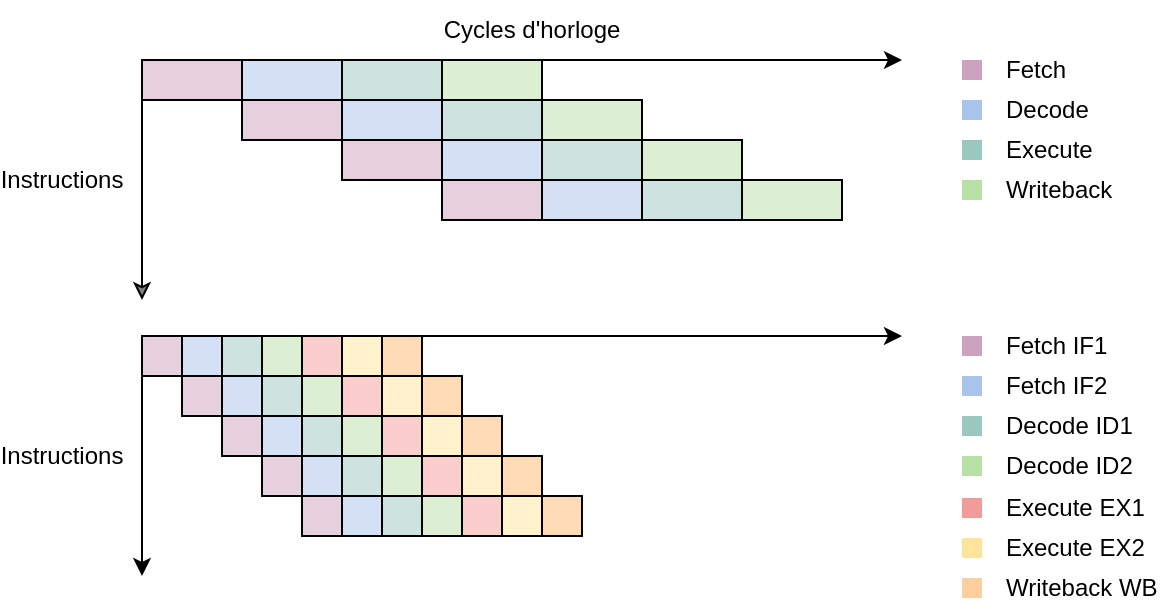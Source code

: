 <mxfile version="24.7.8">
  <diagram name="Page-1" id="uT1DIEnCyaKrTP36LUqn">
    <mxGraphModel dx="811" dy="538" grid="1" gridSize="10" guides="1" tooltips="1" connect="1" arrows="1" fold="1" page="1" pageScale="1" pageWidth="669" pageHeight="323" math="0" shadow="0">
      <root>
        <mxCell id="0" />
        <mxCell id="1" parent="0" />
        <mxCell id="xDlarumvukKODH8n1AbI-1" value="" style="endArrow=classic;html=1;rounded=0;fillOpacity=50;" edge="1" parent="1">
          <mxGeometry width="50" height="50" relative="1" as="geometry">
            <mxPoint x="120" y="40" as="sourcePoint" />
            <mxPoint x="120" y="160" as="targetPoint" />
          </mxGeometry>
        </mxCell>
        <mxCell id="xDlarumvukKODH8n1AbI-2" value="" style="endArrow=classic;html=1;rounded=0;" edge="1" parent="1">
          <mxGeometry width="50" height="50" relative="1" as="geometry">
            <mxPoint x="120" y="40" as="sourcePoint" />
            <mxPoint x="500" y="40" as="targetPoint" />
          </mxGeometry>
        </mxCell>
        <mxCell id="xDlarumvukKODH8n1AbI-3" value="Cycles d&#39;horloge" style="text;strokeColor=none;align=center;fillColor=none;html=1;verticalAlign=middle;whiteSpace=wrap;rounded=0;" vertex="1" parent="1">
          <mxGeometry x="240" y="10" width="150" height="30" as="geometry" />
        </mxCell>
        <mxCell id="xDlarumvukKODH8n1AbI-4" value="Instructions" style="text;strokeColor=none;align=center;fillColor=none;html=1;verticalAlign=middle;whiteSpace=wrap;rounded=0;" vertex="1" parent="1">
          <mxGeometry x="50" y="85" width="60" height="30" as="geometry" />
        </mxCell>
        <mxCell id="xDlarumvukKODH8n1AbI-5" value="" style="rounded=0;whiteSpace=wrap;html=1;fillColor=#CDA2BE;fillOpacity=50;" vertex="1" parent="1">
          <mxGeometry x="120" y="40" width="50" height="20" as="geometry" />
        </mxCell>
        <mxCell id="xDlarumvukKODH8n1AbI-6" value="" style="rounded=0;whiteSpace=wrap;html=1;fillColor=#A9C4EB;fillOpacity=50;" vertex="1" parent="1">
          <mxGeometry x="170" y="40" width="50" height="20" as="geometry" />
        </mxCell>
        <mxCell id="xDlarumvukKODH8n1AbI-7" value="" style="rounded=0;whiteSpace=wrap;html=1;fillColor=#9AC7BF;fillOpacity=50;" vertex="1" parent="1">
          <mxGeometry x="220" y="40" width="50" height="20" as="geometry" />
        </mxCell>
        <mxCell id="xDlarumvukKODH8n1AbI-8" value="" style="rounded=0;whiteSpace=wrap;html=1;fillColor=#B9E0A5;fillOpacity=50;" vertex="1" parent="1">
          <mxGeometry x="270" y="40" width="50" height="20" as="geometry" />
        </mxCell>
        <mxCell id="xDlarumvukKODH8n1AbI-9" value="" style="rounded=0;whiteSpace=wrap;html=1;fillColor=#CDA2BE;fillOpacity=50;" vertex="1" parent="1">
          <mxGeometry x="170" y="60" width="50" height="20" as="geometry" />
        </mxCell>
        <mxCell id="xDlarumvukKODH8n1AbI-10" value="" style="rounded=0;whiteSpace=wrap;html=1;fillColor=#A9C4EB;fillOpacity=50;" vertex="1" parent="1">
          <mxGeometry x="220" y="60" width="50" height="20" as="geometry" />
        </mxCell>
        <mxCell id="xDlarumvukKODH8n1AbI-11" value="" style="rounded=0;whiteSpace=wrap;html=1;fillColor=#9AC7BF;fillOpacity=50;" vertex="1" parent="1">
          <mxGeometry x="270" y="60" width="50" height="20" as="geometry" />
        </mxCell>
        <mxCell id="xDlarumvukKODH8n1AbI-12" value="" style="rounded=0;whiteSpace=wrap;html=1;fillColor=#B9E0A5;fillOpacity=50;" vertex="1" parent="1">
          <mxGeometry x="320" y="60" width="50" height="20" as="geometry" />
        </mxCell>
        <mxCell id="xDlarumvukKODH8n1AbI-13" value="" style="rounded=0;whiteSpace=wrap;html=1;fillColor=#CDA2BE;fillOpacity=50;" vertex="1" parent="1">
          <mxGeometry x="220" y="80" width="50" height="20" as="geometry" />
        </mxCell>
        <mxCell id="xDlarumvukKODH8n1AbI-14" value="" style="rounded=0;whiteSpace=wrap;html=1;fillColor=#A9C4EB;fillOpacity=50;" vertex="1" parent="1">
          <mxGeometry x="270" y="80" width="50" height="20" as="geometry" />
        </mxCell>
        <mxCell id="xDlarumvukKODH8n1AbI-15" value="" style="rounded=0;whiteSpace=wrap;html=1;fillColor=#9AC7BF;fillOpacity=50;" vertex="1" parent="1">
          <mxGeometry x="320" y="80" width="50" height="20" as="geometry" />
        </mxCell>
        <mxCell id="xDlarumvukKODH8n1AbI-16" value="" style="rounded=0;whiteSpace=wrap;html=1;fillColor=#B9E0A5;fillOpacity=50;" vertex="1" parent="1">
          <mxGeometry x="370" y="80" width="50" height="20" as="geometry" />
        </mxCell>
        <mxCell id="xDlarumvukKODH8n1AbI-17" value="" style="rounded=0;whiteSpace=wrap;html=1;fillColor=#CDA2BE;fillOpacity=50;" vertex="1" parent="1">
          <mxGeometry x="270" y="100" width="50" height="20" as="geometry" />
        </mxCell>
        <mxCell id="xDlarumvukKODH8n1AbI-18" value="" style="rounded=0;whiteSpace=wrap;html=1;fillColor=#A9C4EB;fillOpacity=50;" vertex="1" parent="1">
          <mxGeometry x="320" y="100" width="50" height="20" as="geometry" />
        </mxCell>
        <mxCell id="xDlarumvukKODH8n1AbI-19" value="" style="rounded=0;whiteSpace=wrap;html=1;fillColor=#9AC7BF;fillOpacity=50;" vertex="1" parent="1">
          <mxGeometry x="370" y="100" width="50" height="20" as="geometry" />
        </mxCell>
        <mxCell id="xDlarumvukKODH8n1AbI-20" value="" style="rounded=0;whiteSpace=wrap;html=1;fillColor=#B9E0A5;fillOpacity=50;" vertex="1" parent="1">
          <mxGeometry x="420" y="100" width="50" height="20" as="geometry" />
        </mxCell>
        <mxCell id="xDlarumvukKODH8n1AbI-21" value="" style="rounded=0;whiteSpace=wrap;html=1;fillColor=#CDA2BE;strokeColor=none;" vertex="1" parent="1">
          <mxGeometry x="530" y="40" width="10" height="10" as="geometry" />
        </mxCell>
        <mxCell id="xDlarumvukKODH8n1AbI-22" value="" style="rounded=0;whiteSpace=wrap;html=1;fillColor=#A9C4EB;strokeColor=none;" vertex="1" parent="1">
          <mxGeometry x="530" y="60" width="10" height="10" as="geometry" />
        </mxCell>
        <mxCell id="xDlarumvukKODH8n1AbI-23" value="" style="rounded=0;whiteSpace=wrap;html=1;fillColor=#9AC7BF;strokeColor=none;" vertex="1" parent="1">
          <mxGeometry x="530" y="80" width="10" height="10" as="geometry" />
        </mxCell>
        <mxCell id="xDlarumvukKODH8n1AbI-24" value="" style="rounded=0;whiteSpace=wrap;html=1;fillColor=#B9E0A5;strokeColor=none;" vertex="1" parent="1">
          <mxGeometry x="530" y="100" width="10" height="10" as="geometry" />
        </mxCell>
        <mxCell id="xDlarumvukKODH8n1AbI-25" value="Fetch" style="text;strokeColor=none;align=left;fillColor=none;html=1;verticalAlign=middle;whiteSpace=wrap;rounded=0;" vertex="1" parent="1">
          <mxGeometry x="550" y="35" width="60" height="20" as="geometry" />
        </mxCell>
        <mxCell id="xDlarumvukKODH8n1AbI-26" value="Decode" style="text;strokeColor=none;align=left;fillColor=none;html=1;verticalAlign=middle;whiteSpace=wrap;rounded=0;" vertex="1" parent="1">
          <mxGeometry x="550" y="55" width="60" height="20" as="geometry" />
        </mxCell>
        <mxCell id="xDlarumvukKODH8n1AbI-27" value="Execute" style="text;strokeColor=none;align=left;fillColor=none;html=1;verticalAlign=middle;whiteSpace=wrap;rounded=0;" vertex="1" parent="1">
          <mxGeometry x="550" y="75" width="60" height="20" as="geometry" />
        </mxCell>
        <mxCell id="xDlarumvukKODH8n1AbI-28" value="Writeback" style="text;strokeColor=none;align=left;fillColor=none;html=1;verticalAlign=middle;whiteSpace=wrap;rounded=0;" vertex="1" parent="1">
          <mxGeometry x="550" y="95" width="60" height="20" as="geometry" />
        </mxCell>
        <mxCell id="xDlarumvukKODH8n1AbI-36" value="" style="endArrow=classic;html=1;rounded=0;" edge="1" parent="1">
          <mxGeometry width="50" height="50" relative="1" as="geometry">
            <mxPoint x="120" y="178" as="sourcePoint" />
            <mxPoint x="120" y="298" as="targetPoint" />
          </mxGeometry>
        </mxCell>
        <mxCell id="xDlarumvukKODH8n1AbI-37" value="" style="endArrow=classic;html=1;rounded=0;" edge="1" parent="1">
          <mxGeometry width="50" height="50" relative="1" as="geometry">
            <mxPoint x="120" y="178" as="sourcePoint" />
            <mxPoint x="500" y="178" as="targetPoint" />
          </mxGeometry>
        </mxCell>
        <mxCell id="xDlarumvukKODH8n1AbI-38" value="Instructions" style="text;strokeColor=none;align=center;fillColor=none;html=1;verticalAlign=middle;whiteSpace=wrap;rounded=0;" vertex="1" parent="1">
          <mxGeometry x="50" y="223" width="60" height="30" as="geometry" />
        </mxCell>
        <mxCell id="xDlarumvukKODH8n1AbI-39" value="" style="rounded=0;whiteSpace=wrap;html=1;fillColor=#CDA2BE;fillOpacity=50;" vertex="1" parent="1">
          <mxGeometry x="120" y="178" width="20" height="20" as="geometry" />
        </mxCell>
        <mxCell id="xDlarumvukKODH8n1AbI-40" value="" style="rounded=0;whiteSpace=wrap;html=1;fillColor=#A9C4EB;fillOpacity=50;" vertex="1" parent="1">
          <mxGeometry x="140" y="178" width="20" height="20" as="geometry" />
        </mxCell>
        <mxCell id="xDlarumvukKODH8n1AbI-41" value="" style="rounded=0;whiteSpace=wrap;html=1;fillColor=#9AC7BF;fillOpacity=50;" vertex="1" parent="1">
          <mxGeometry x="160" y="178" width="20" height="20" as="geometry" />
        </mxCell>
        <mxCell id="xDlarumvukKODH8n1AbI-42" value="" style="rounded=0;whiteSpace=wrap;html=1;fillColor=#B9E0A5;fillOpacity=50;" vertex="1" parent="1">
          <mxGeometry x="180" y="178" width="20" height="20" as="geometry" />
        </mxCell>
        <mxCell id="xDlarumvukKODH8n1AbI-55" value="" style="rounded=0;whiteSpace=wrap;html=1;fillColor=#CDA2BE;strokeColor=none;" vertex="1" parent="1">
          <mxGeometry x="530" y="178" width="10" height="10" as="geometry" />
        </mxCell>
        <mxCell id="xDlarumvukKODH8n1AbI-56" value="" style="rounded=0;whiteSpace=wrap;html=1;fillColor=#A9C4EB;strokeColor=none;" vertex="1" parent="1">
          <mxGeometry x="530" y="198" width="10" height="10" as="geometry" />
        </mxCell>
        <mxCell id="xDlarumvukKODH8n1AbI-57" value="" style="rounded=0;whiteSpace=wrap;html=1;fillColor=#9AC7BF;strokeColor=none;" vertex="1" parent="1">
          <mxGeometry x="530" y="218" width="10" height="10" as="geometry" />
        </mxCell>
        <mxCell id="xDlarumvukKODH8n1AbI-58" value="" style="rounded=0;whiteSpace=wrap;html=1;fillColor=#B9E0A5;strokeColor=none;" vertex="1" parent="1">
          <mxGeometry x="530" y="238" width="10" height="10" as="geometry" />
        </mxCell>
        <mxCell id="xDlarumvukKODH8n1AbI-59" value="Fetch IF1" style="text;strokeColor=none;align=left;fillColor=none;html=1;verticalAlign=middle;whiteSpace=wrap;rounded=0;" vertex="1" parent="1">
          <mxGeometry x="550" y="173" width="60" height="20" as="geometry" />
        </mxCell>
        <mxCell id="xDlarumvukKODH8n1AbI-60" value="Fetch IF2" style="text;strokeColor=none;align=left;fillColor=none;html=1;verticalAlign=middle;whiteSpace=wrap;rounded=0;" vertex="1" parent="1">
          <mxGeometry x="550" y="193" width="60" height="20" as="geometry" />
        </mxCell>
        <mxCell id="xDlarumvukKODH8n1AbI-61" value="Decode ID1" style="text;strokeColor=none;align=left;fillColor=none;html=1;verticalAlign=middle;whiteSpace=wrap;rounded=0;" vertex="1" parent="1">
          <mxGeometry x="550" y="213" width="80" height="20" as="geometry" />
        </mxCell>
        <mxCell id="xDlarumvukKODH8n1AbI-62" value="Decode ID2" style="text;strokeColor=none;align=left;fillColor=none;html=1;verticalAlign=middle;whiteSpace=wrap;rounded=0;" vertex="1" parent="1">
          <mxGeometry x="550" y="233" width="80" height="20" as="geometry" />
        </mxCell>
        <mxCell id="xDlarumvukKODH8n1AbI-63" value="" style="rounded=0;whiteSpace=wrap;html=1;fillColor=#F19C99;fillOpacity=50;" vertex="1" parent="1">
          <mxGeometry x="200" y="178" width="20" height="20" as="geometry" />
        </mxCell>
        <mxCell id="xDlarumvukKODH8n1AbI-64" value="" style="rounded=0;whiteSpace=wrap;html=1;fillColor=#FFE599;fillOpacity=50;" vertex="1" parent="1">
          <mxGeometry x="220" y="178" width="20" height="20" as="geometry" />
        </mxCell>
        <mxCell id="xDlarumvukKODH8n1AbI-65" value="" style="rounded=0;whiteSpace=wrap;html=1;fillColor=#FFB570;fillOpacity=50;" vertex="1" parent="1">
          <mxGeometry x="240" y="178" width="20" height="20" as="geometry" />
        </mxCell>
        <mxCell id="xDlarumvukKODH8n1AbI-66" value="" style="rounded=0;whiteSpace=wrap;html=1;fillColor=#CDA2BE;fillOpacity=50;" vertex="1" parent="1">
          <mxGeometry x="140" y="198" width="20" height="20" as="geometry" />
        </mxCell>
        <mxCell id="xDlarumvukKODH8n1AbI-67" value="" style="rounded=0;whiteSpace=wrap;html=1;fillColor=#A9C4EB;fillOpacity=50;" vertex="1" parent="1">
          <mxGeometry x="160" y="198" width="20" height="20" as="geometry" />
        </mxCell>
        <mxCell id="xDlarumvukKODH8n1AbI-68" value="" style="rounded=0;whiteSpace=wrap;html=1;fillColor=#9AC7BF;fillOpacity=50;" vertex="1" parent="1">
          <mxGeometry x="180" y="198" width="20" height="20" as="geometry" />
        </mxCell>
        <mxCell id="xDlarumvukKODH8n1AbI-69" value="" style="rounded=0;whiteSpace=wrap;html=1;fillColor=#B9E0A5;fillOpacity=50;" vertex="1" parent="1">
          <mxGeometry x="200" y="198" width="20" height="20" as="geometry" />
        </mxCell>
        <mxCell id="xDlarumvukKODH8n1AbI-70" value="" style="rounded=0;whiteSpace=wrap;html=1;fillColor=#F19C99;fillOpacity=50;" vertex="1" parent="1">
          <mxGeometry x="220" y="198" width="20" height="20" as="geometry" />
        </mxCell>
        <mxCell id="xDlarumvukKODH8n1AbI-71" value="" style="rounded=0;whiteSpace=wrap;html=1;fillColor=#FFE599;fillOpacity=50;" vertex="1" parent="1">
          <mxGeometry x="240" y="198" width="20" height="20" as="geometry" />
        </mxCell>
        <mxCell id="xDlarumvukKODH8n1AbI-72" value="" style="rounded=0;whiteSpace=wrap;html=1;fillColor=#FFB570;fillOpacity=50;" vertex="1" parent="1">
          <mxGeometry x="260" y="198" width="20" height="20" as="geometry" />
        </mxCell>
        <mxCell id="xDlarumvukKODH8n1AbI-73" value="" style="rounded=0;whiteSpace=wrap;html=1;fillColor=#CDA2BE;fillOpacity=50;" vertex="1" parent="1">
          <mxGeometry x="160" y="218" width="20" height="20" as="geometry" />
        </mxCell>
        <mxCell id="xDlarumvukKODH8n1AbI-74" value="" style="rounded=0;whiteSpace=wrap;html=1;fillColor=#A9C4EB;fillOpacity=50;" vertex="1" parent="1">
          <mxGeometry x="180" y="218" width="20" height="20" as="geometry" />
        </mxCell>
        <mxCell id="xDlarumvukKODH8n1AbI-75" value="" style="rounded=0;whiteSpace=wrap;html=1;fillColor=#9AC7BF;fillOpacity=50;" vertex="1" parent="1">
          <mxGeometry x="200" y="218" width="20" height="20" as="geometry" />
        </mxCell>
        <mxCell id="xDlarumvukKODH8n1AbI-76" value="" style="rounded=0;whiteSpace=wrap;html=1;fillColor=#B9E0A5;fillOpacity=50;" vertex="1" parent="1">
          <mxGeometry x="220" y="218" width="20" height="20" as="geometry" />
        </mxCell>
        <mxCell id="xDlarumvukKODH8n1AbI-77" value="" style="rounded=0;whiteSpace=wrap;html=1;fillColor=#F19C99;fillOpacity=50;" vertex="1" parent="1">
          <mxGeometry x="240" y="218" width="20" height="20" as="geometry" />
        </mxCell>
        <mxCell id="xDlarumvukKODH8n1AbI-78" value="" style="rounded=0;whiteSpace=wrap;html=1;fillColor=#FFE599;fillOpacity=50;" vertex="1" parent="1">
          <mxGeometry x="260" y="218" width="20" height="20" as="geometry" />
        </mxCell>
        <mxCell id="xDlarumvukKODH8n1AbI-79" value="" style="rounded=0;whiteSpace=wrap;html=1;fillColor=#FFB570;fillOpacity=50;" vertex="1" parent="1">
          <mxGeometry x="280" y="218" width="20" height="20" as="geometry" />
        </mxCell>
        <mxCell id="xDlarumvukKODH8n1AbI-80" value="" style="rounded=0;whiteSpace=wrap;html=1;fillColor=#CDA2BE;fillOpacity=50;" vertex="1" parent="1">
          <mxGeometry x="180" y="238" width="20" height="20" as="geometry" />
        </mxCell>
        <mxCell id="xDlarumvukKODH8n1AbI-81" value="" style="rounded=0;whiteSpace=wrap;html=1;fillColor=#A9C4EB;fillOpacity=50;" vertex="1" parent="1">
          <mxGeometry x="200" y="238" width="20" height="20" as="geometry" />
        </mxCell>
        <mxCell id="xDlarumvukKODH8n1AbI-82" value="" style="rounded=0;whiteSpace=wrap;html=1;fillColor=#9AC7BF;fillOpacity=50;" vertex="1" parent="1">
          <mxGeometry x="220" y="238" width="20" height="20" as="geometry" />
        </mxCell>
        <mxCell id="xDlarumvukKODH8n1AbI-83" value="" style="rounded=0;whiteSpace=wrap;html=1;fillColor=#B9E0A5;fillOpacity=50;" vertex="1" parent="1">
          <mxGeometry x="240" y="238" width="20" height="20" as="geometry" />
        </mxCell>
        <mxCell id="xDlarumvukKODH8n1AbI-84" value="" style="rounded=0;whiteSpace=wrap;html=1;fillColor=#F19C99;fillOpacity=50;" vertex="1" parent="1">
          <mxGeometry x="260" y="238" width="20" height="20" as="geometry" />
        </mxCell>
        <mxCell id="xDlarumvukKODH8n1AbI-85" value="" style="rounded=0;whiteSpace=wrap;html=1;fillColor=#FFE599;fillOpacity=50;" vertex="1" parent="1">
          <mxGeometry x="280" y="238" width="20" height="20" as="geometry" />
        </mxCell>
        <mxCell id="xDlarumvukKODH8n1AbI-86" value="" style="rounded=0;whiteSpace=wrap;html=1;fillColor=#FFB570;fillOpacity=50;" vertex="1" parent="1">
          <mxGeometry x="300" y="238" width="20" height="20" as="geometry" />
        </mxCell>
        <mxCell id="xDlarumvukKODH8n1AbI-87" value="" style="rounded=0;whiteSpace=wrap;html=1;fillColor=#CDA2BE;fillOpacity=50;" vertex="1" parent="1">
          <mxGeometry x="200" y="258" width="20" height="20" as="geometry" />
        </mxCell>
        <mxCell id="xDlarumvukKODH8n1AbI-88" value="" style="rounded=0;whiteSpace=wrap;html=1;fillColor=#A9C4EB;fillOpacity=50;" vertex="1" parent="1">
          <mxGeometry x="220" y="258" width="20" height="20" as="geometry" />
        </mxCell>
        <mxCell id="xDlarumvukKODH8n1AbI-89" value="" style="rounded=0;whiteSpace=wrap;html=1;fillColor=#9AC7BF;fillOpacity=50;" vertex="1" parent="1">
          <mxGeometry x="240" y="258" width="20" height="20" as="geometry" />
        </mxCell>
        <mxCell id="xDlarumvukKODH8n1AbI-90" value="" style="rounded=0;whiteSpace=wrap;html=1;fillColor=#B9E0A5;fillOpacity=50;" vertex="1" parent="1">
          <mxGeometry x="260" y="258" width="20" height="20" as="geometry" />
        </mxCell>
        <mxCell id="xDlarumvukKODH8n1AbI-91" value="" style="rounded=0;whiteSpace=wrap;html=1;fillColor=#F19C99;fillOpacity=50;" vertex="1" parent="1">
          <mxGeometry x="280" y="258" width="20" height="20" as="geometry" />
        </mxCell>
        <mxCell id="xDlarumvukKODH8n1AbI-92" value="" style="rounded=0;whiteSpace=wrap;html=1;fillColor=#FFE599;fillOpacity=50;" vertex="1" parent="1">
          <mxGeometry x="300" y="258" width="20" height="20" as="geometry" />
        </mxCell>
        <mxCell id="xDlarumvukKODH8n1AbI-93" value="" style="rounded=0;whiteSpace=wrap;html=1;fillColor=#FFB570;fillOpacity=50;" vertex="1" parent="1">
          <mxGeometry x="320" y="258" width="20" height="20" as="geometry" />
        </mxCell>
        <mxCell id="xDlarumvukKODH8n1AbI-94" value="" style="rounded=0;whiteSpace=wrap;html=1;fillColor=#F19C99;strokeColor=none;" vertex="1" parent="1">
          <mxGeometry x="530" y="259" width="10" height="10" as="geometry" />
        </mxCell>
        <mxCell id="xDlarumvukKODH8n1AbI-95" value="" style="rounded=0;whiteSpace=wrap;html=1;fillColor=#FFE599;strokeColor=none;" vertex="1" parent="1">
          <mxGeometry x="530" y="279" width="10" height="10" as="geometry" />
        </mxCell>
        <mxCell id="xDlarumvukKODH8n1AbI-96" value="" style="rounded=0;whiteSpace=wrap;html=1;fillColor=#FFCE9F;strokeColor=none;" vertex="1" parent="1">
          <mxGeometry x="530" y="299" width="10" height="10" as="geometry" />
        </mxCell>
        <mxCell id="xDlarumvukKODH8n1AbI-97" value="Execute EX1" style="text;strokeColor=none;align=left;fillColor=none;html=1;verticalAlign=middle;whiteSpace=wrap;rounded=0;" vertex="1" parent="1">
          <mxGeometry x="550" y="254" width="80" height="20" as="geometry" />
        </mxCell>
        <mxCell id="xDlarumvukKODH8n1AbI-98" value="Execute EX2" style="text;strokeColor=none;align=left;fillColor=none;html=1;verticalAlign=middle;whiteSpace=wrap;rounded=0;" vertex="1" parent="1">
          <mxGeometry x="550" y="274" width="80" height="20" as="geometry" />
        </mxCell>
        <mxCell id="xDlarumvukKODH8n1AbI-99" value="Writeback WB" style="text;strokeColor=none;align=left;fillColor=none;html=1;verticalAlign=middle;whiteSpace=wrap;rounded=0;" vertex="1" parent="1">
          <mxGeometry x="550" y="294" width="80" height="20" as="geometry" />
        </mxCell>
      </root>
    </mxGraphModel>
  </diagram>
</mxfile>

